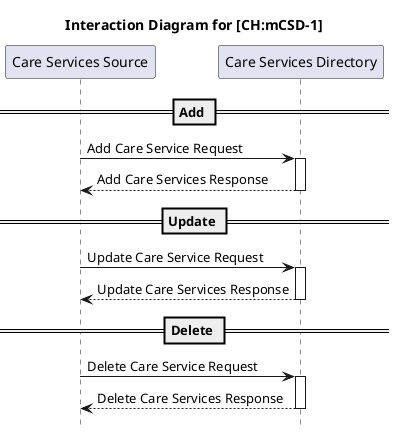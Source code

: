 @startuml
hide footbox

title Interaction Diagram for [CH:mCSD-1]

participant "Care Services Source" as Client
participant "Care Services Directory" as Server

hide footbox
autoactivate on

== Add ==
Client -> Server : Add Care Service Request
Server --> Client : Add Care Services Response

== Update ==
Client -> Server : Update Care Service Request
Server --> Client : Update Care Services Response

== Delete ==
Client -> Server : Delete Care Service Request
Server --> Client : Delete Care Services Response

@enduml
